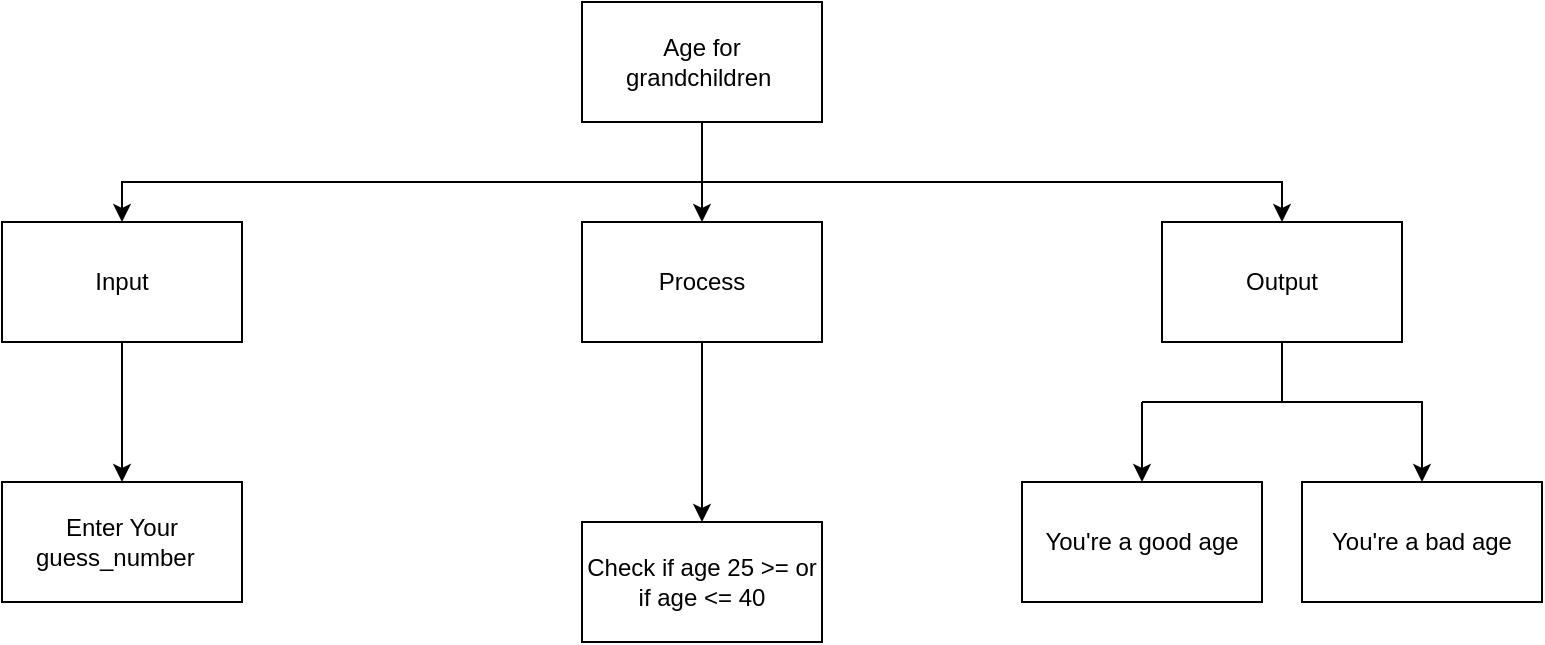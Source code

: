 <mxfile>
    <diagram id="Ek28gAYluiZjqxpAqC49" name="Page-1">
        <mxGraphModel dx="1322" dy="1637" grid="1" gridSize="10" guides="1" tooltips="1" connect="1" arrows="1" fold="1" page="1" pageScale="1" pageWidth="827" pageHeight="1169" math="0" shadow="0">
            <root>
                <mxCell id="0"/>
                <mxCell id="1" parent="0"/>
                <mxCell id="2" style="edgeStyle=none;html=1;entryX=0.5;entryY=0;entryDx=0;entryDy=0;rounded=0;" parent="1" source="5" target="8" edge="1">
                    <mxGeometry relative="1" as="geometry"/>
                </mxCell>
                <mxCell id="3" style="edgeStyle=none;rounded=0;html=1;entryX=0.5;entryY=0;entryDx=0;entryDy=0;" parent="1" target="6" edge="1">
                    <mxGeometry relative="1" as="geometry">
                        <mxPoint x="260" y="-390.0" as="sourcePoint"/>
                        <Array as="points">
                            <mxPoint x="-30" y="-390"/>
                        </Array>
                    </mxGeometry>
                </mxCell>
                <mxCell id="4" style="edgeStyle=none;rounded=0;html=1;entryX=0.5;entryY=0;entryDx=0;entryDy=0;" parent="1" target="10" edge="1">
                    <mxGeometry relative="1" as="geometry">
                        <mxPoint x="260" y="-390.0" as="sourcePoint"/>
                        <Array as="points">
                            <mxPoint x="550" y="-390"/>
                        </Array>
                    </mxGeometry>
                </mxCell>
                <mxCell id="5" value="Age for grandchildren&amp;nbsp;" style="rounded=0;whiteSpace=wrap;html=1;" parent="1" vertex="1">
                    <mxGeometry x="200" y="-480" width="120" height="60" as="geometry"/>
                </mxCell>
                <mxCell id="19" value="" style="edgeStyle=none;html=1;" parent="1" source="6" target="11" edge="1">
                    <mxGeometry relative="1" as="geometry"/>
                </mxCell>
                <mxCell id="6" value="Input" style="rounded=0;whiteSpace=wrap;html=1;" parent="1" vertex="1">
                    <mxGeometry x="-90" y="-370" width="120" height="60" as="geometry"/>
                </mxCell>
                <mxCell id="22" style="edgeStyle=none;html=1;endArrow=none;endFill=0;" parent="1" source="8" edge="1">
                    <mxGeometry relative="1" as="geometry">
                        <mxPoint x="260" y="-230" as="targetPoint"/>
                    </mxGeometry>
                </mxCell>
                <mxCell id="23" style="edgeStyle=none;html=1;entryX=0.5;entryY=0;entryDx=0;entryDy=0;endArrow=classic;endFill=1;rounded=0;" parent="1" target="13" edge="1">
                    <mxGeometry relative="1" as="geometry">
                        <mxPoint x="260" y="-230" as="sourcePoint"/>
                        <Array as="points"/>
                    </mxGeometry>
                </mxCell>
                <mxCell id="8" value="Process" style="rounded=0;whiteSpace=wrap;html=1;" parent="1" vertex="1">
                    <mxGeometry x="200" y="-370" width="120" height="60" as="geometry"/>
                </mxCell>
                <mxCell id="9" style="edgeStyle=none;rounded=0;html=1;entryX=0.5;entryY=0;entryDx=0;entryDy=0;" parent="1" target="14" edge="1">
                    <mxGeometry relative="1" as="geometry">
                        <mxPoint x="480" y="-280" as="sourcePoint"/>
                    </mxGeometry>
                </mxCell>
                <mxCell id="31" style="edgeStyle=none;html=1;entryX=0.5;entryY=0;entryDx=0;entryDy=0;exitX=0.5;exitY=1;exitDx=0;exitDy=0;rounded=0;" edge="1" parent="1" source="10" target="30">
                    <mxGeometry relative="1" as="geometry">
                        <mxPoint x="640" y="-270" as="sourcePoint"/>
                        <Array as="points">
                            <mxPoint x="550" y="-280"/>
                            <mxPoint x="620" y="-280"/>
                        </Array>
                    </mxGeometry>
                </mxCell>
                <mxCell id="10" value="Output" style="rounded=0;whiteSpace=wrap;html=1;" parent="1" vertex="1">
                    <mxGeometry x="490" y="-370" width="120" height="60" as="geometry"/>
                </mxCell>
                <mxCell id="11" value="Enter Your guess_number&amp;nbsp;&amp;nbsp;" style="rounded=0;whiteSpace=wrap;html=1;" parent="1" vertex="1">
                    <mxGeometry x="-90" y="-240" width="120" height="60" as="geometry"/>
                </mxCell>
                <mxCell id="13" value="Check if age 25 &amp;gt;= or if age &amp;lt;= 40" style="rounded=0;whiteSpace=wrap;html=1;" parent="1" vertex="1">
                    <mxGeometry x="200" y="-220" width="120" height="60" as="geometry"/>
                </mxCell>
                <mxCell id="14" value="You're a good age" style="rounded=0;whiteSpace=wrap;html=1;" parent="1" vertex="1">
                    <mxGeometry x="420" y="-240" width="120" height="60" as="geometry"/>
                </mxCell>
                <mxCell id="27" value="" style="endArrow=none;html=1;rounded=0;exitX=0.5;exitY=1;exitDx=0;exitDy=0;" parent="1" source="10" edge="1">
                    <mxGeometry width="50" height="50" relative="1" as="geometry">
                        <mxPoint x="370" y="-90" as="sourcePoint"/>
                        <mxPoint x="550" y="-280" as="targetPoint"/>
                    </mxGeometry>
                </mxCell>
                <mxCell id="28" value="" style="endArrow=none;html=1;rounded=0;" parent="1" edge="1">
                    <mxGeometry width="50" height="50" relative="1" as="geometry">
                        <mxPoint x="550" y="-280" as="sourcePoint"/>
                        <mxPoint x="480" y="-280" as="targetPoint"/>
                    </mxGeometry>
                </mxCell>
                <mxCell id="30" value="You're a bad age" style="rounded=0;whiteSpace=wrap;html=1;" vertex="1" parent="1">
                    <mxGeometry x="560" y="-240" width="120" height="60" as="geometry"/>
                </mxCell>
            </root>
        </mxGraphModel>
    </diagram>
</mxfile>